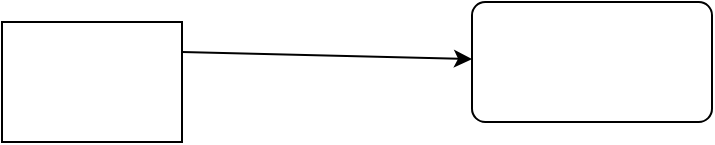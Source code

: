 <mxfile>
    <diagram id="5RnKzhdfGPR_nsB7y_jU" name="Page-1">
        <mxGraphModel dx="1050" dy="1879" grid="1" gridSize="10" guides="1" tooltips="1" connect="1" arrows="1" fold="1" page="1" pageScale="1" pageWidth="850" pageHeight="1100" math="0" shadow="0">
            <root>
                <mxCell id="0"/>
                <mxCell id="1" parent="0"/>
                <mxCell id="2" value="" style="rounded=0;whiteSpace=wrap;html=1;" vertex="1" parent="1">
                    <mxGeometry x="60" y="-440" width="90" height="60" as="geometry"/>
                </mxCell>
                <mxCell id="3" value="" style="rounded=1;whiteSpace=wrap;html=1;arcSize=11;" vertex="1" parent="1">
                    <mxGeometry x="295" y="-450" width="120" height="60" as="geometry"/>
                </mxCell>
                <mxCell id="5" value="" style="endArrow=classic;html=1;exitX=1;exitY=0.25;exitDx=0;exitDy=0;" edge="1" parent="1" source="2" target="3">
                    <mxGeometry width="50" height="50" relative="1" as="geometry">
                        <mxPoint x="410" y="-290" as="sourcePoint"/>
                        <mxPoint x="460" y="-340" as="targetPoint"/>
                    </mxGeometry>
                </mxCell>
            </root>
        </mxGraphModel>
    </diagram>
</mxfile>
